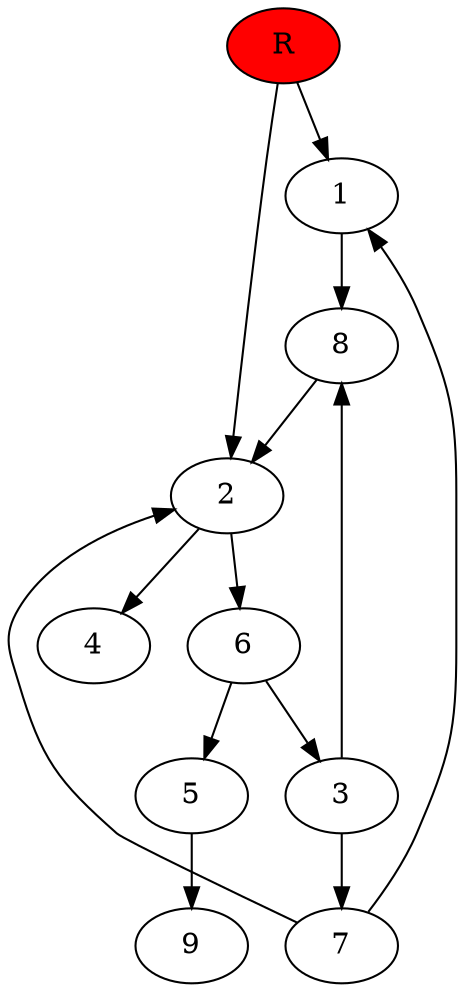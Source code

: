 digraph prb70846 {
	1
	2
	3
	4
	5
	6
	7
	8
	R [fillcolor="#ff0000" style=filled]
	1 -> 8
	2 -> 4
	2 -> 6
	3 -> 7
	3 -> 8
	5 -> 9
	6 -> 3
	6 -> 5
	7 -> 1
	7 -> 2
	8 -> 2
	R -> 1
	R -> 2
}
